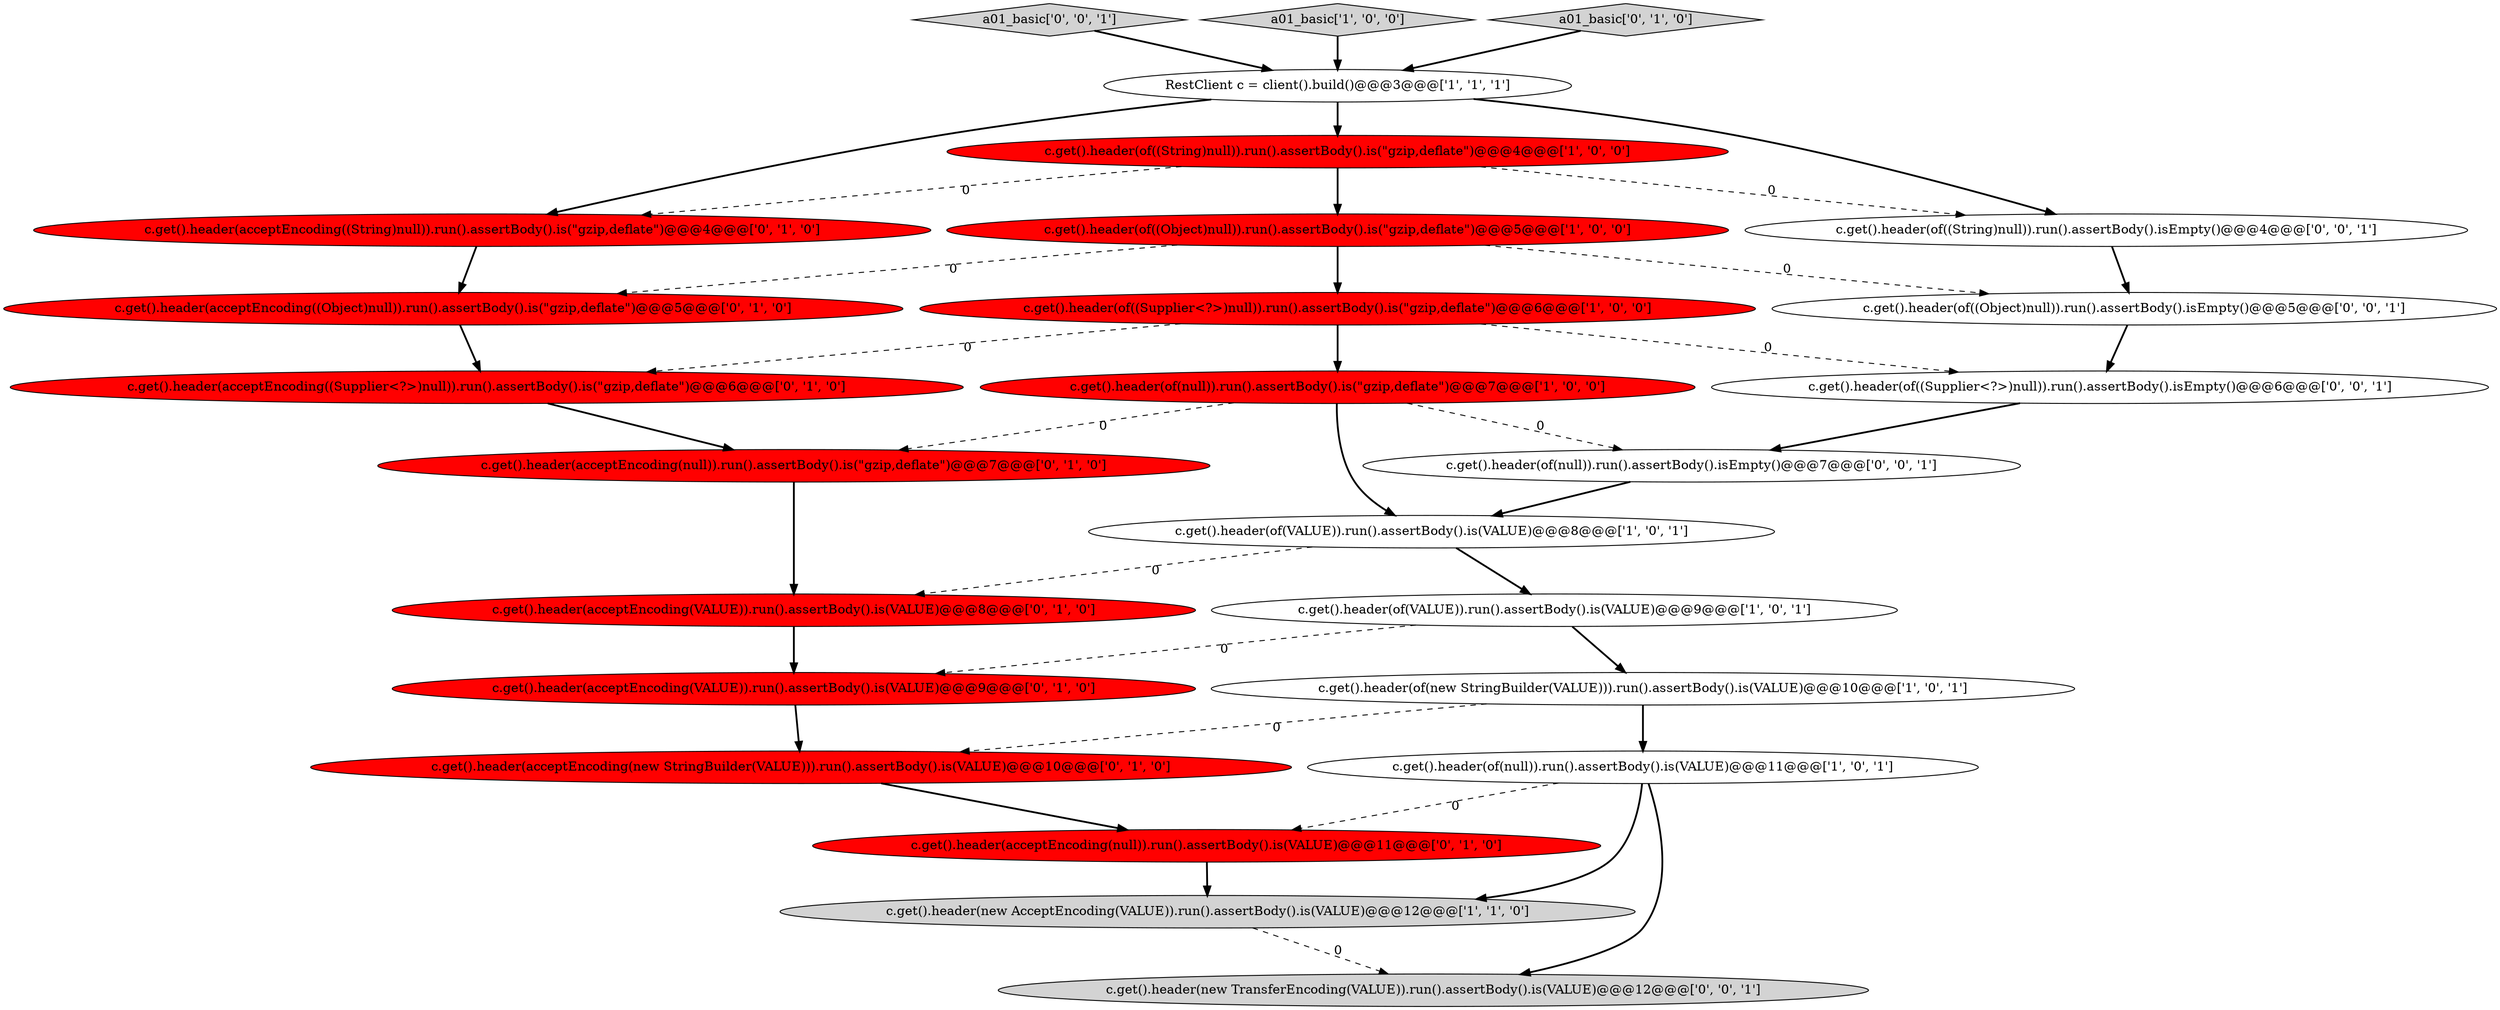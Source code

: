 digraph {
4 [style = filled, label = "c.get().header(of(null)).run().assertBody().is(VALUE)@@@11@@@['1', '0', '1']", fillcolor = white, shape = ellipse image = "AAA0AAABBB1BBB"];
25 [style = filled, label = "a01_basic['0', '0', '1']", fillcolor = lightgray, shape = diamond image = "AAA0AAABBB3BBB"];
23 [style = filled, label = "c.get().header(of(null)).run().assertBody().isEmpty()@@@7@@@['0', '0', '1']", fillcolor = white, shape = ellipse image = "AAA0AAABBB3BBB"];
6 [style = filled, label = "c.get().header(new AcceptEncoding(VALUE)).run().assertBody().is(VALUE)@@@12@@@['1', '1', '0']", fillcolor = lightgray, shape = ellipse image = "AAA0AAABBB1BBB"];
7 [style = filled, label = "a01_basic['1', '0', '0']", fillcolor = lightgray, shape = diamond image = "AAA0AAABBB1BBB"];
13 [style = filled, label = "a01_basic['0', '1', '0']", fillcolor = lightgray, shape = diamond image = "AAA0AAABBB2BBB"];
21 [style = filled, label = "c.get().header(new TransferEncoding(VALUE)).run().assertBody().is(VALUE)@@@12@@@['0', '0', '1']", fillcolor = lightgray, shape = ellipse image = "AAA0AAABBB3BBB"];
24 [style = filled, label = "c.get().header(of((String)null)).run().assertBody().isEmpty()@@@4@@@['0', '0', '1']", fillcolor = white, shape = ellipse image = "AAA0AAABBB3BBB"];
17 [style = filled, label = "c.get().header(acceptEncoding(null)).run().assertBody().is(\"gzip,deflate\")@@@7@@@['0', '1', '0']", fillcolor = red, shape = ellipse image = "AAA1AAABBB2BBB"];
0 [style = filled, label = "RestClient c = client().build()@@@3@@@['1', '1', '1']", fillcolor = white, shape = ellipse image = "AAA0AAABBB1BBB"];
19 [style = filled, label = "c.get().header(acceptEncoding(VALUE)).run().assertBody().is(VALUE)@@@9@@@['0', '1', '0']", fillcolor = red, shape = ellipse image = "AAA1AAABBB2BBB"];
10 [style = filled, label = "c.get().header(of(null)).run().assertBody().is(\"gzip,deflate\")@@@7@@@['1', '0', '0']", fillcolor = red, shape = ellipse image = "AAA1AAABBB1BBB"];
2 [style = filled, label = "c.get().header(of(new StringBuilder(VALUE))).run().assertBody().is(VALUE)@@@10@@@['1', '0', '1']", fillcolor = white, shape = ellipse image = "AAA0AAABBB1BBB"];
14 [style = filled, label = "c.get().header(acceptEncoding((Object)null)).run().assertBody().is(\"gzip,deflate\")@@@5@@@['0', '1', '0']", fillcolor = red, shape = ellipse image = "AAA1AAABBB2BBB"];
22 [style = filled, label = "c.get().header(of((Supplier<?>)null)).run().assertBody().isEmpty()@@@6@@@['0', '0', '1']", fillcolor = white, shape = ellipse image = "AAA0AAABBB3BBB"];
15 [style = filled, label = "c.get().header(acceptEncoding(VALUE)).run().assertBody().is(VALUE)@@@8@@@['0', '1', '0']", fillcolor = red, shape = ellipse image = "AAA1AAABBB2BBB"];
5 [style = filled, label = "c.get().header(of((Supplier<?>)null)).run().assertBody().is(\"gzip,deflate\")@@@6@@@['1', '0', '0']", fillcolor = red, shape = ellipse image = "AAA1AAABBB1BBB"];
11 [style = filled, label = "c.get().header(acceptEncoding((Supplier<?>)null)).run().assertBody().is(\"gzip,deflate\")@@@6@@@['0', '1', '0']", fillcolor = red, shape = ellipse image = "AAA1AAABBB2BBB"];
3 [style = filled, label = "c.get().header(of(VALUE)).run().assertBody().is(VALUE)@@@9@@@['1', '0', '1']", fillcolor = white, shape = ellipse image = "AAA0AAABBB1BBB"];
18 [style = filled, label = "c.get().header(acceptEncoding(new StringBuilder(VALUE))).run().assertBody().is(VALUE)@@@10@@@['0', '1', '0']", fillcolor = red, shape = ellipse image = "AAA1AAABBB2BBB"];
20 [style = filled, label = "c.get().header(of((Object)null)).run().assertBody().isEmpty()@@@5@@@['0', '0', '1']", fillcolor = white, shape = ellipse image = "AAA0AAABBB3BBB"];
9 [style = filled, label = "c.get().header(of((Object)null)).run().assertBody().is(\"gzip,deflate\")@@@5@@@['1', '0', '0']", fillcolor = red, shape = ellipse image = "AAA1AAABBB1BBB"];
1 [style = filled, label = "c.get().header(of(VALUE)).run().assertBody().is(VALUE)@@@8@@@['1', '0', '1']", fillcolor = white, shape = ellipse image = "AAA0AAABBB1BBB"];
12 [style = filled, label = "c.get().header(acceptEncoding(null)).run().assertBody().is(VALUE)@@@11@@@['0', '1', '0']", fillcolor = red, shape = ellipse image = "AAA1AAABBB2BBB"];
16 [style = filled, label = "c.get().header(acceptEncoding((String)null)).run().assertBody().is(\"gzip,deflate\")@@@4@@@['0', '1', '0']", fillcolor = red, shape = ellipse image = "AAA1AAABBB2BBB"];
8 [style = filled, label = "c.get().header(of((String)null)).run().assertBody().is(\"gzip,deflate\")@@@4@@@['1', '0', '0']", fillcolor = red, shape = ellipse image = "AAA1AAABBB1BBB"];
25->0 [style = bold, label=""];
9->20 [style = dashed, label="0"];
6->21 [style = dashed, label="0"];
5->10 [style = bold, label=""];
0->16 [style = bold, label=""];
8->16 [style = dashed, label="0"];
19->18 [style = bold, label=""];
4->6 [style = bold, label=""];
1->15 [style = dashed, label="0"];
1->3 [style = bold, label=""];
18->12 [style = bold, label=""];
4->21 [style = bold, label=""];
7->0 [style = bold, label=""];
8->24 [style = dashed, label="0"];
15->19 [style = bold, label=""];
12->6 [style = bold, label=""];
2->4 [style = bold, label=""];
22->23 [style = bold, label=""];
4->12 [style = dashed, label="0"];
20->22 [style = bold, label=""];
3->19 [style = dashed, label="0"];
24->20 [style = bold, label=""];
9->14 [style = dashed, label="0"];
3->2 [style = bold, label=""];
5->11 [style = dashed, label="0"];
0->24 [style = bold, label=""];
0->8 [style = bold, label=""];
17->15 [style = bold, label=""];
8->9 [style = bold, label=""];
10->17 [style = dashed, label="0"];
9->5 [style = bold, label=""];
23->1 [style = bold, label=""];
2->18 [style = dashed, label="0"];
16->14 [style = bold, label=""];
11->17 [style = bold, label=""];
10->1 [style = bold, label=""];
14->11 [style = bold, label=""];
10->23 [style = dashed, label="0"];
13->0 [style = bold, label=""];
5->22 [style = dashed, label="0"];
}
